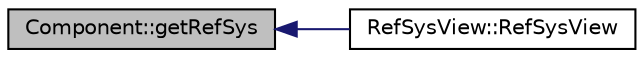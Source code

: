 digraph "Component::getRefSys"
{
  edge [fontname="Helvetica",fontsize="10",labelfontname="Helvetica",labelfontsize="10"];
  node [fontname="Helvetica",fontsize="10",shape=record];
  rankdir="LR";
  Node128 [label="Component::getRefSys",height=0.2,width=0.4,color="black", fillcolor="grey75", style="filled", fontcolor="black"];
  Node128 -> Node129 [dir="back",color="midnightblue",fontsize="10",style="solid",fontname="Helvetica"];
  Node129 [label="RefSysView::RefSysView",height=0.2,width=0.4,color="black", fillcolor="white", style="filled",URL="$classRefSysView.html#a4f750fae643594a5914c732ea7ca2e8a"];
}
